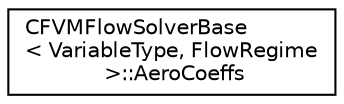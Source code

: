 digraph "Graphical Class Hierarchy"
{
 // LATEX_PDF_SIZE
  edge [fontname="Helvetica",fontsize="10",labelfontname="Helvetica",labelfontsize="10"];
  node [fontname="Helvetica",fontsize="10",shape=record];
  rankdir="LR";
  Node0 [label="CFVMFlowSolverBase\l\< VariableType, FlowRegime\l \>::AeroCoeffs",height=0.2,width=0.4,color="black", fillcolor="white", style="filled",URL="$structCFVMFlowSolverBase_1_1AeroCoeffs.html",tooltip="Scalar version of the coefficients type."];
}
